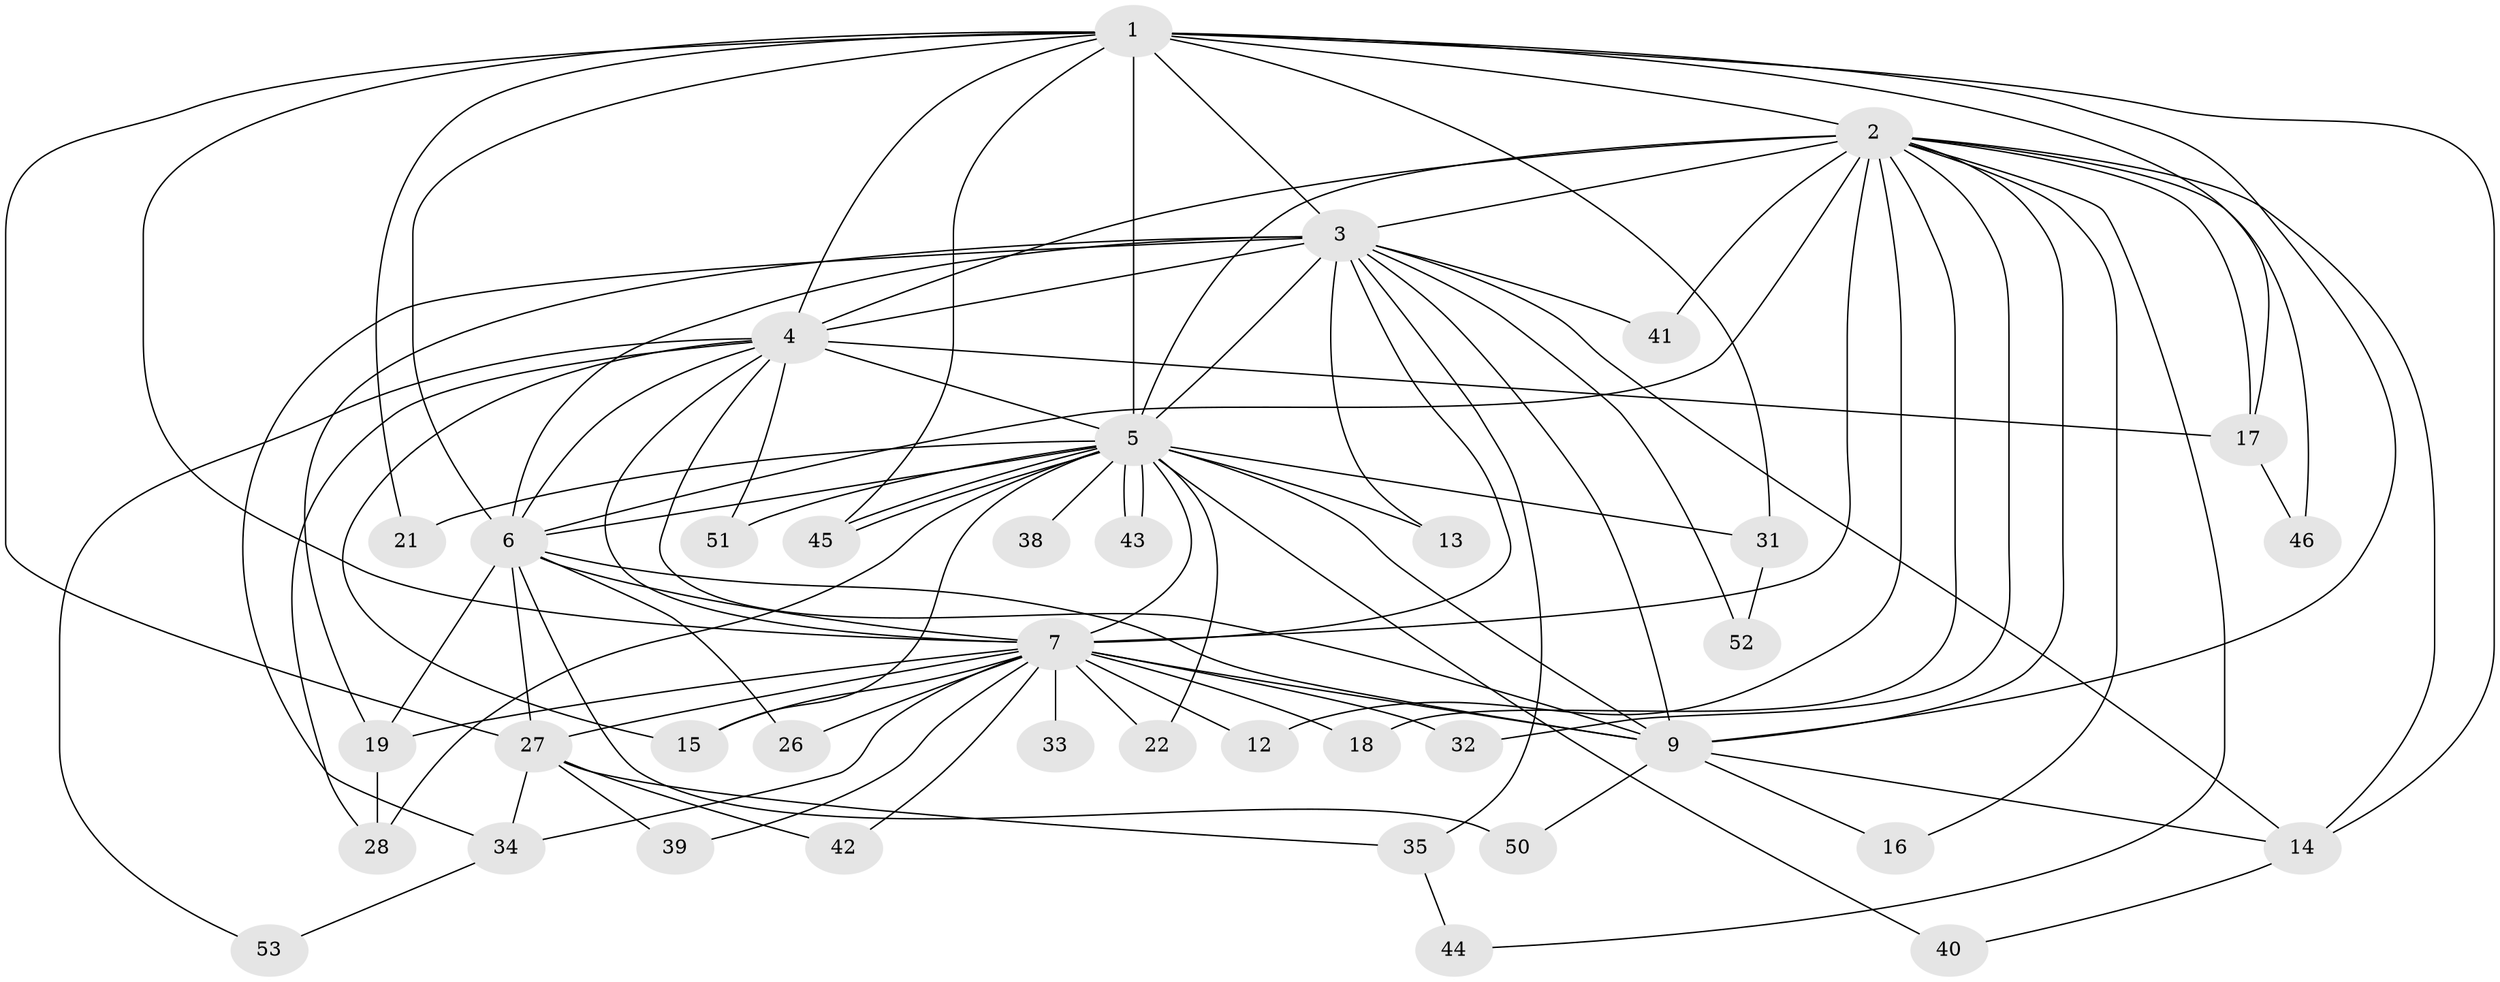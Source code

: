 // Generated by graph-tools (version 1.1) at 2025/23/03/03/25 07:23:42]
// undirected, 39 vertices, 97 edges
graph export_dot {
graph [start="1"]
  node [color=gray90,style=filled];
  1 [super="+55"];
  2 [super="+25"];
  3 [super="+24"];
  4 [super="+11"];
  5 [super="+8"];
  6 [super="+48"];
  7 [super="+10"];
  9 [super="+23"];
  12;
  13;
  14 [super="+30"];
  15 [super="+49"];
  16;
  17 [super="+36"];
  18;
  19 [super="+20"];
  21;
  22;
  26;
  27 [super="+37"];
  28 [super="+29"];
  31;
  32;
  33 [super="+54"];
  34 [super="+47"];
  35;
  38;
  39;
  40;
  41;
  42;
  43;
  44;
  45;
  46;
  50;
  51;
  52;
  53;
  1 -- 2;
  1 -- 3;
  1 -- 4;
  1 -- 5 [weight=2];
  1 -- 6;
  1 -- 7 [weight=2];
  1 -- 9;
  1 -- 17;
  1 -- 21;
  1 -- 27;
  1 -- 31;
  1 -- 14;
  1 -- 45;
  2 -- 3;
  2 -- 4 [weight=2];
  2 -- 5 [weight=2];
  2 -- 6;
  2 -- 7 [weight=2];
  2 -- 9 [weight=2];
  2 -- 12;
  2 -- 14;
  2 -- 16;
  2 -- 17;
  2 -- 18;
  2 -- 32;
  2 -- 41;
  2 -- 44;
  2 -- 46;
  3 -- 4;
  3 -- 5 [weight=2];
  3 -- 6;
  3 -- 7 [weight=2];
  3 -- 9;
  3 -- 13;
  3 -- 34;
  3 -- 52;
  3 -- 41;
  3 -- 14;
  3 -- 35;
  3 -- 19;
  4 -- 5 [weight=2];
  4 -- 6;
  4 -- 7 [weight=2];
  4 -- 9;
  4 -- 15;
  4 -- 28;
  4 -- 51;
  4 -- 53;
  4 -- 17;
  5 -- 6 [weight=3];
  5 -- 7 [weight=4];
  5 -- 9 [weight=3];
  5 -- 13;
  5 -- 21;
  5 -- 22;
  5 -- 31;
  5 -- 38 [weight=2];
  5 -- 43;
  5 -- 43;
  5 -- 45;
  5 -- 45;
  5 -- 51;
  5 -- 40;
  5 -- 15;
  5 -- 28;
  6 -- 7 [weight=2];
  6 -- 9;
  6 -- 19;
  6 -- 26;
  6 -- 50;
  6 -- 27;
  7 -- 9 [weight=2];
  7 -- 15;
  7 -- 18;
  7 -- 27;
  7 -- 32;
  7 -- 33 [weight=3];
  7 -- 39;
  7 -- 42;
  7 -- 12;
  7 -- 19;
  7 -- 22;
  7 -- 26;
  7 -- 34;
  9 -- 14;
  9 -- 16;
  9 -- 50;
  14 -- 40;
  17 -- 46;
  19 -- 28;
  27 -- 34;
  27 -- 35;
  27 -- 39;
  27 -- 42;
  31 -- 52;
  34 -- 53;
  35 -- 44;
}
